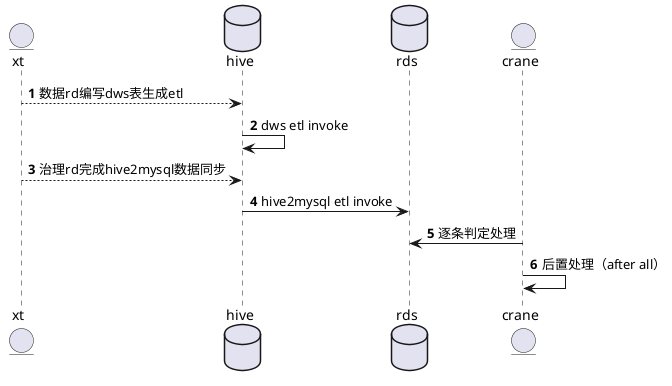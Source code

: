 @startuml
'https://plantuml.com/sequence-diagram

autonumber

entity xt as xt
database hive as hive
database rds as rds
entity crane as crane

xt --> hive: 数据rd编写dws表生成etl
hive -> hive: dws etl invoke
xt --> hive: 治理rd完成hive2mysql数据同步
hive -> rds: hive2mysql etl invoke
crane -> rds: 逐条判定处理
crane -> crane: 后置处理（after all）

@enduml